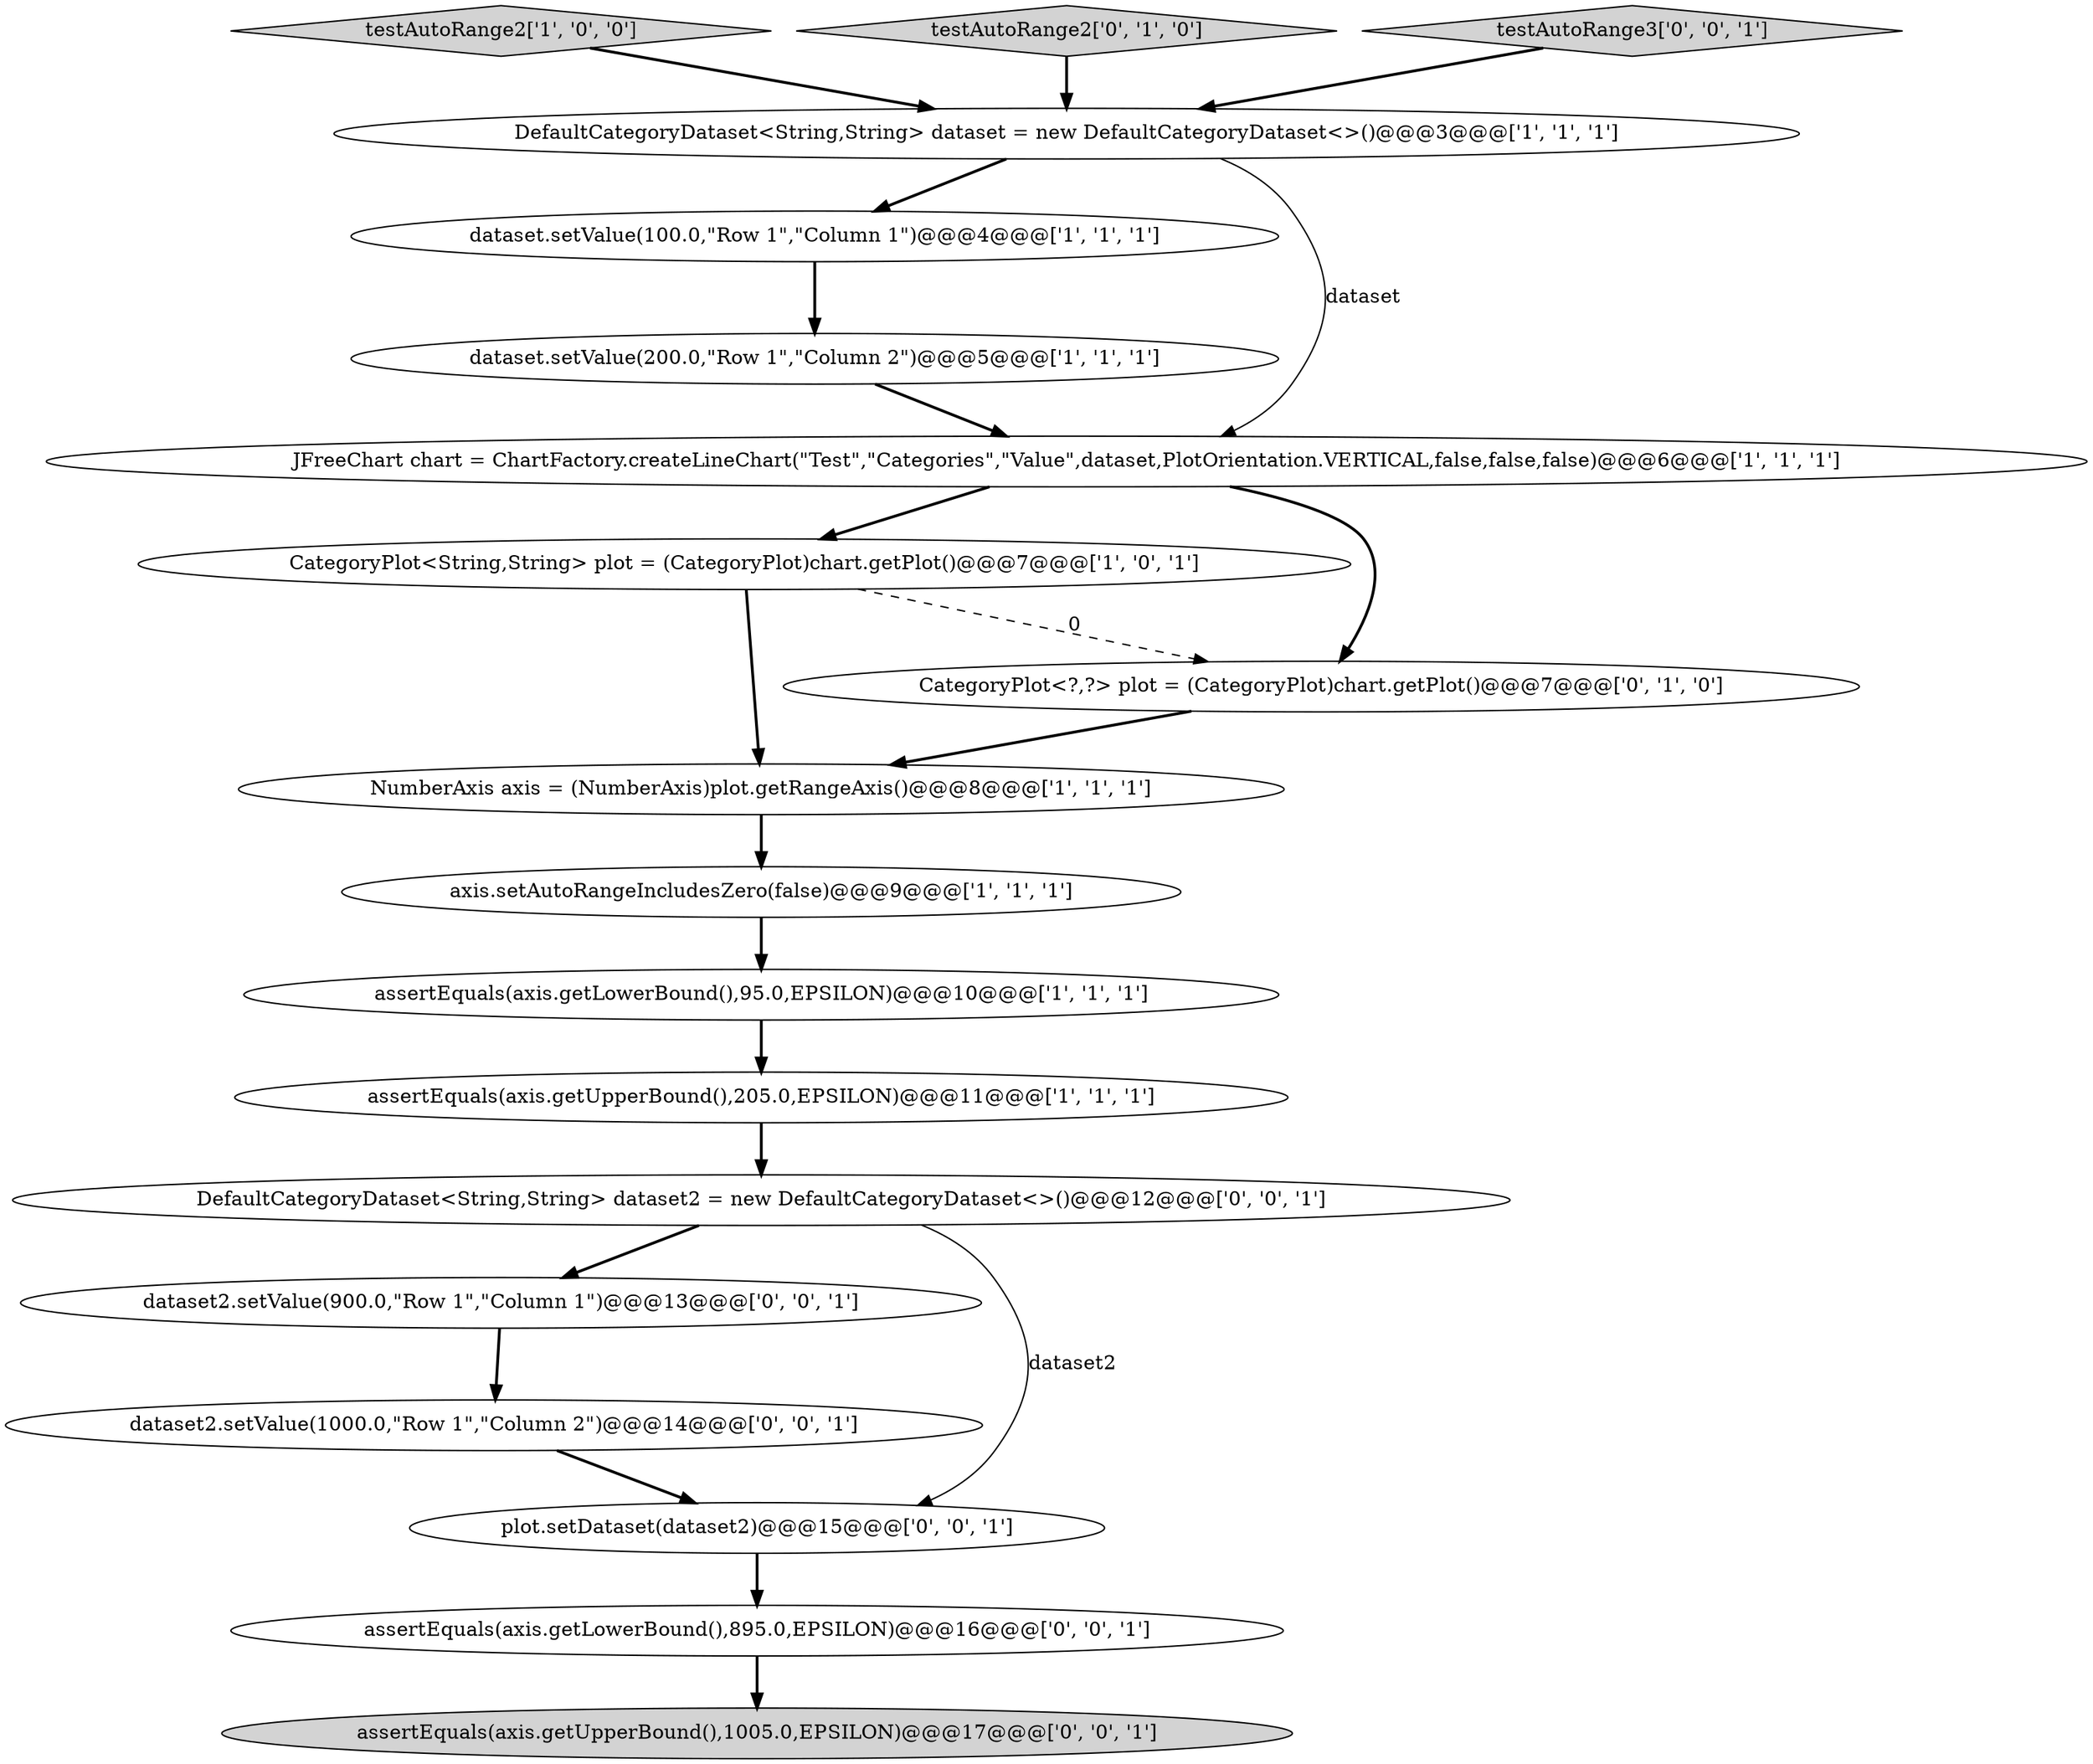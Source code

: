 digraph {
3 [style = filled, label = "DefaultCategoryDataset<String,String> dataset = new DefaultCategoryDataset<>()@@@3@@@['1', '1', '1']", fillcolor = white, shape = ellipse image = "AAA0AAABBB1BBB"];
4 [style = filled, label = "axis.setAutoRangeIncludesZero(false)@@@9@@@['1', '1', '1']", fillcolor = white, shape = ellipse image = "AAA0AAABBB1BBB"];
13 [style = filled, label = "DefaultCategoryDataset<String,String> dataset2 = new DefaultCategoryDataset<>()@@@12@@@['0', '0', '1']", fillcolor = white, shape = ellipse image = "AAA0AAABBB3BBB"];
7 [style = filled, label = "assertEquals(axis.getUpperBound(),205.0,EPSILON)@@@11@@@['1', '1', '1']", fillcolor = white, shape = ellipse image = "AAA0AAABBB1BBB"];
18 [style = filled, label = "dataset2.setValue(1000.0,\"Row 1\",\"Column 2\")@@@14@@@['0', '0', '1']", fillcolor = white, shape = ellipse image = "AAA0AAABBB3BBB"];
0 [style = filled, label = "dataset.setValue(200.0,\"Row 1\",\"Column 2\")@@@5@@@['1', '1', '1']", fillcolor = white, shape = ellipse image = "AAA0AAABBB1BBB"];
8 [style = filled, label = "testAutoRange2['1', '0', '0']", fillcolor = lightgray, shape = diamond image = "AAA0AAABBB1BBB"];
14 [style = filled, label = "assertEquals(axis.getUpperBound(),1005.0,EPSILON)@@@17@@@['0', '0', '1']", fillcolor = lightgray, shape = ellipse image = "AAA0AAABBB3BBB"];
6 [style = filled, label = "dataset.setValue(100.0,\"Row 1\",\"Column 1\")@@@4@@@['1', '1', '1']", fillcolor = white, shape = ellipse image = "AAA0AAABBB1BBB"];
10 [style = filled, label = "testAutoRange2['0', '1', '0']", fillcolor = lightgray, shape = diamond image = "AAA0AAABBB2BBB"];
12 [style = filled, label = "dataset2.setValue(900.0,\"Row 1\",\"Column 1\")@@@13@@@['0', '0', '1']", fillcolor = white, shape = ellipse image = "AAA0AAABBB3BBB"];
2 [style = filled, label = "CategoryPlot<String,String> plot = (CategoryPlot)chart.getPlot()@@@7@@@['1', '0', '1']", fillcolor = white, shape = ellipse image = "AAA0AAABBB1BBB"];
16 [style = filled, label = "assertEquals(axis.getLowerBound(),895.0,EPSILON)@@@16@@@['0', '0', '1']", fillcolor = white, shape = ellipse image = "AAA0AAABBB3BBB"];
17 [style = filled, label = "plot.setDataset(dataset2)@@@15@@@['0', '0', '1']", fillcolor = white, shape = ellipse image = "AAA0AAABBB3BBB"];
9 [style = filled, label = "JFreeChart chart = ChartFactory.createLineChart(\"Test\",\"Categories\",\"Value\",dataset,PlotOrientation.VERTICAL,false,false,false)@@@6@@@['1', '1', '1']", fillcolor = white, shape = ellipse image = "AAA0AAABBB1BBB"];
5 [style = filled, label = "NumberAxis axis = (NumberAxis)plot.getRangeAxis()@@@8@@@['1', '1', '1']", fillcolor = white, shape = ellipse image = "AAA0AAABBB1BBB"];
11 [style = filled, label = "CategoryPlot<?,?> plot = (CategoryPlot)chart.getPlot()@@@7@@@['0', '1', '0']", fillcolor = white, shape = ellipse image = "AAA1AAABBB2BBB"];
15 [style = filled, label = "testAutoRange3['0', '0', '1']", fillcolor = lightgray, shape = diamond image = "AAA0AAABBB3BBB"];
1 [style = filled, label = "assertEquals(axis.getLowerBound(),95.0,EPSILON)@@@10@@@['1', '1', '1']", fillcolor = white, shape = ellipse image = "AAA0AAABBB1BBB"];
9->11 [style = bold, label=""];
2->5 [style = bold, label=""];
6->0 [style = bold, label=""];
0->9 [style = bold, label=""];
9->2 [style = bold, label=""];
5->4 [style = bold, label=""];
10->3 [style = bold, label=""];
8->3 [style = bold, label=""];
4->1 [style = bold, label=""];
3->6 [style = bold, label=""];
7->13 [style = bold, label=""];
13->12 [style = bold, label=""];
13->17 [style = solid, label="dataset2"];
16->14 [style = bold, label=""];
12->18 [style = bold, label=""];
15->3 [style = bold, label=""];
3->9 [style = solid, label="dataset"];
18->17 [style = bold, label=""];
2->11 [style = dashed, label="0"];
1->7 [style = bold, label=""];
17->16 [style = bold, label=""];
11->5 [style = bold, label=""];
}
